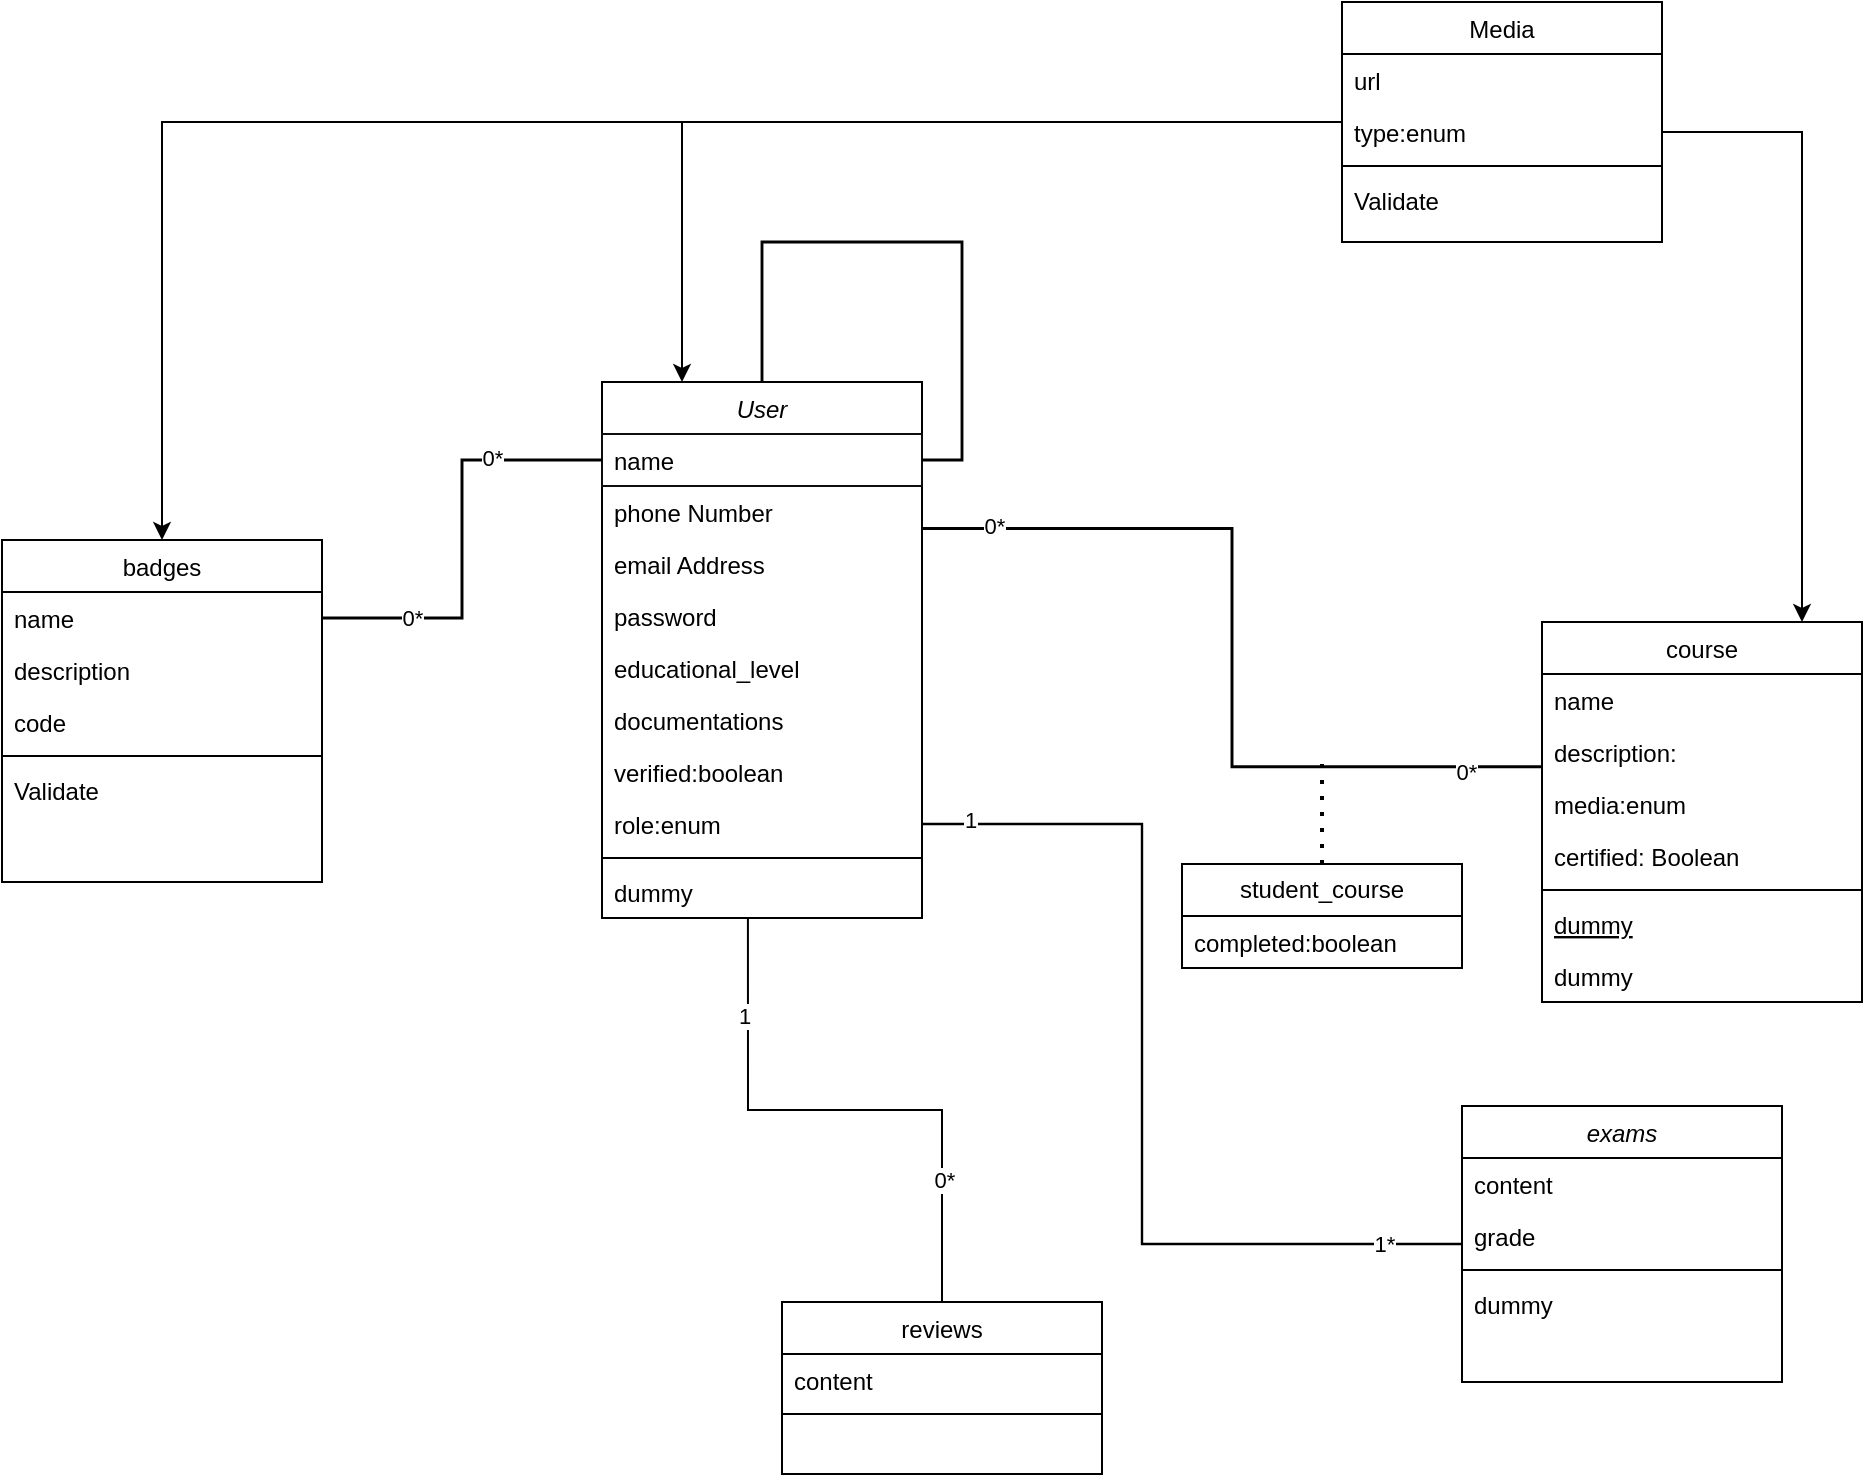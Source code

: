 <mxfile>
    <diagram id="3FNuMBxxDCrIpMWOPa4A" name="Page-1">
        <mxGraphModel dx="2010" dy="1225" grid="1" gridSize="10" guides="1" tooltips="1" connect="1" arrows="1" fold="1" page="0" pageScale="1" pageWidth="850" pageHeight="1100" background="#ffffff" math="0" shadow="0">
            <root>
                <mxCell id="0"/>
                <mxCell id="1" parent="0"/>
                <mxCell id="62" value="User" style="swimlane;fontStyle=2;align=center;verticalAlign=top;childLayout=stackLayout;horizontal=1;startSize=26;horizontalStack=0;resizeParent=1;resizeLast=0;collapsible=1;marginBottom=0;rounded=0;shadow=0;strokeWidth=1;strokeColor=#000000;" vertex="1" parent="1">
                    <mxGeometry x="60" y="-40" width="160" height="268" as="geometry">
                        <mxRectangle x="230" y="140" width="160" height="26" as="alternateBounds"/>
                    </mxGeometry>
                </mxCell>
                <mxCell id="64" value="name" style="text;align=left;verticalAlign=top;spacingLeft=4;spacingRight=4;overflow=hidden;rotatable=0;points=[[0,0.5],[1,0.5]];portConstraint=eastwest;strokeColor=#0D0D0D;" vertex="1" parent="62">
                    <mxGeometry y="26" width="160" height="26" as="geometry"/>
                </mxCell>
                <mxCell id="63" style="edgeStyle=orthogonalEdgeStyle;rounded=0;orthogonalLoop=1;jettySize=auto;html=1;exitX=1;exitY=0.5;exitDx=0;exitDy=0;entryX=0.5;entryY=0;entryDx=0;entryDy=0;shape=link;width=0.435;" edge="1" parent="62" source="64" target="62">
                    <mxGeometry relative="1" as="geometry">
                        <Array as="points">
                            <mxPoint x="180" y="39"/>
                            <mxPoint x="180" y="-70"/>
                            <mxPoint x="80" y="-70"/>
                        </Array>
                    </mxGeometry>
                </mxCell>
                <mxCell id="65" value="phone Number" style="text;align=left;verticalAlign=top;spacingLeft=4;spacingRight=4;overflow=hidden;rotatable=0;points=[[0,0.5],[1,0.5]];portConstraint=eastwest;rounded=0;shadow=0;html=0;" vertex="1" parent="62">
                    <mxGeometry y="52" width="160" height="26" as="geometry"/>
                </mxCell>
                <mxCell id="66" value="email Address" style="text;align=left;verticalAlign=top;spacingLeft=4;spacingRight=4;overflow=hidden;rotatable=0;points=[[0,0.5],[1,0.5]];portConstraint=eastwest;rounded=0;shadow=0;html=0;" vertex="1" parent="62">
                    <mxGeometry y="78" width="160" height="26" as="geometry"/>
                </mxCell>
                <mxCell id="67" value="password" style="text;align=left;verticalAlign=top;spacingLeft=4;spacingRight=4;overflow=hidden;rotatable=0;points=[[0,0.5],[1,0.5]];portConstraint=eastwest;rounded=0;shadow=0;html=0;" vertex="1" parent="62">
                    <mxGeometry y="104" width="160" height="26" as="geometry"/>
                </mxCell>
                <mxCell id="68" value="educational_level" style="text;align=left;verticalAlign=top;spacingLeft=4;spacingRight=4;overflow=hidden;rotatable=0;points=[[0,0.5],[1,0.5]];portConstraint=eastwest;rounded=0;shadow=0;html=0;" vertex="1" parent="62">
                    <mxGeometry y="130" width="160" height="26" as="geometry"/>
                </mxCell>
                <mxCell id="69" value="documentations" style="text;align=left;verticalAlign=top;spacingLeft=4;spacingRight=4;overflow=hidden;rotatable=0;points=[[0,0.5],[1,0.5]];portConstraint=eastwest;rounded=0;shadow=0;html=0;" vertex="1" parent="62">
                    <mxGeometry y="156" width="160" height="26" as="geometry"/>
                </mxCell>
                <mxCell id="70" value="verified:boolean" style="text;align=left;verticalAlign=top;spacingLeft=4;spacingRight=4;overflow=hidden;rotatable=0;points=[[0,0.5],[1,0.5]];portConstraint=eastwest;rounded=0;shadow=0;html=0;" vertex="1" parent="62">
                    <mxGeometry y="182" width="160" height="26" as="geometry"/>
                </mxCell>
                <mxCell id="71" value="role:enum" style="text;align=left;verticalAlign=top;spacingLeft=4;spacingRight=4;overflow=hidden;rotatable=0;points=[[0,0.5],[1,0.5]];portConstraint=eastwest;rounded=0;shadow=0;html=0;" vertex="1" parent="62">
                    <mxGeometry y="208" width="160" height="26" as="geometry"/>
                </mxCell>
                <mxCell id="72" value="" style="line;html=1;strokeWidth=1;align=left;verticalAlign=middle;spacingTop=-1;spacingLeft=3;spacingRight=3;rotatable=0;labelPosition=right;points=[];portConstraint=eastwest;" vertex="1" parent="62">
                    <mxGeometry y="234" width="160" height="8" as="geometry"/>
                </mxCell>
                <mxCell id="73" value="dummy" style="text;align=left;verticalAlign=top;spacingLeft=4;spacingRight=4;overflow=hidden;rotatable=0;points=[[0,0.5],[1,0.5]];portConstraint=eastwest;" vertex="1" parent="62">
                    <mxGeometry y="242" width="160" height="26" as="geometry"/>
                </mxCell>
                <mxCell id="74" value="course" style="swimlane;fontStyle=0;align=center;verticalAlign=top;childLayout=stackLayout;horizontal=1;startSize=26;horizontalStack=0;resizeParent=1;resizeLast=0;collapsible=1;marginBottom=0;rounded=0;shadow=0;strokeWidth=1;" vertex="1" parent="1">
                    <mxGeometry x="530" y="80" width="160" height="190" as="geometry">
                        <mxRectangle x="130" y="380" width="160" height="26" as="alternateBounds"/>
                    </mxGeometry>
                </mxCell>
                <mxCell id="75" value="name" style="text;align=left;verticalAlign=top;spacingLeft=4;spacingRight=4;overflow=hidden;rotatable=0;points=[[0,0.5],[1,0.5]];portConstraint=eastwest;" vertex="1" parent="74">
                    <mxGeometry y="26" width="160" height="26" as="geometry"/>
                </mxCell>
                <mxCell id="76" value="description:" style="text;align=left;verticalAlign=top;spacingLeft=4;spacingRight=4;overflow=hidden;rotatable=0;points=[[0,0.5],[1,0.5]];portConstraint=eastwest;" vertex="1" parent="74">
                    <mxGeometry y="52" width="160" height="26" as="geometry"/>
                </mxCell>
                <mxCell id="77" value="media:enum" style="text;align=left;verticalAlign=top;spacingLeft=4;spacingRight=4;overflow=hidden;rotatable=0;points=[[0,0.5],[1,0.5]];portConstraint=eastwest;rounded=0;shadow=0;html=0;" vertex="1" parent="74">
                    <mxGeometry y="78" width="160" height="26" as="geometry"/>
                </mxCell>
                <mxCell id="78" value="certified: Boolean " style="text;align=left;verticalAlign=top;spacingLeft=4;spacingRight=4;overflow=hidden;rotatable=0;points=[[0,0.5],[1,0.5]];portConstraint=eastwest;rounded=0;shadow=0;html=0;" vertex="1" parent="74">
                    <mxGeometry y="104" width="160" height="26" as="geometry"/>
                </mxCell>
                <mxCell id="79" value="" style="line;html=1;strokeWidth=1;align=left;verticalAlign=middle;spacingTop=-1;spacingLeft=3;spacingRight=3;rotatable=0;labelPosition=right;points=[];portConstraint=eastwest;" vertex="1" parent="74">
                    <mxGeometry y="130" width="160" height="8" as="geometry"/>
                </mxCell>
                <mxCell id="80" value="dummy" style="text;align=left;verticalAlign=top;spacingLeft=4;spacingRight=4;overflow=hidden;rotatable=0;points=[[0,0.5],[1,0.5]];portConstraint=eastwest;fontStyle=4" vertex="1" parent="74">
                    <mxGeometry y="138" width="160" height="26" as="geometry"/>
                </mxCell>
                <mxCell id="81" value="dummy" style="text;align=left;verticalAlign=top;spacingLeft=4;spacingRight=4;overflow=hidden;rotatable=0;points=[[0,0.5],[1,0.5]];portConstraint=eastwest;" vertex="1" parent="74">
                    <mxGeometry y="164" width="160" height="26" as="geometry"/>
                </mxCell>
                <mxCell id="82" value="reviews" style="swimlane;fontStyle=0;align=center;verticalAlign=top;childLayout=stackLayout;horizontal=1;startSize=26;horizontalStack=0;resizeParent=1;resizeLast=0;collapsible=1;marginBottom=0;rounded=0;shadow=0;strokeWidth=1;" vertex="1" parent="1">
                    <mxGeometry x="150" y="420" width="160" height="86" as="geometry">
                        <mxRectangle x="340" y="380" width="170" height="26" as="alternateBounds"/>
                    </mxGeometry>
                </mxCell>
                <mxCell id="83" value="content" style="text;align=left;verticalAlign=top;spacingLeft=4;spacingRight=4;overflow=hidden;rotatable=0;points=[[0,0.5],[1,0.5]];portConstraint=eastwest;" vertex="1" parent="82">
                    <mxGeometry y="26" width="160" height="26" as="geometry"/>
                </mxCell>
                <mxCell id="84" value="" style="line;html=1;strokeWidth=1;align=left;verticalAlign=middle;spacingTop=-1;spacingLeft=3;spacingRight=3;rotatable=0;labelPosition=right;points=[];portConstraint=eastwest;" vertex="1" parent="82">
                    <mxGeometry y="52" width="160" height="8" as="geometry"/>
                </mxCell>
                <mxCell id="85" value="badges" style="swimlane;fontStyle=0;align=center;verticalAlign=top;childLayout=stackLayout;horizontal=1;startSize=26;horizontalStack=0;resizeParent=1;resizeLast=0;collapsible=1;marginBottom=0;rounded=0;shadow=0;strokeWidth=1;" vertex="1" parent="1">
                    <mxGeometry x="-240" y="39" width="160" height="171" as="geometry">
                        <mxRectangle x="550" y="140" width="160" height="26" as="alternateBounds"/>
                    </mxGeometry>
                </mxCell>
                <mxCell id="86" value="name" style="text;align=left;verticalAlign=top;spacingLeft=4;spacingRight=4;overflow=hidden;rotatable=0;points=[[0,0.5],[1,0.5]];portConstraint=eastwest;" vertex="1" parent="85">
                    <mxGeometry y="26" width="160" height="26" as="geometry"/>
                </mxCell>
                <mxCell id="87" value="description" style="text;align=left;verticalAlign=top;spacingLeft=4;spacingRight=4;overflow=hidden;rotatable=0;points=[[0,0.5],[1,0.5]];portConstraint=eastwest;rounded=0;shadow=0;html=0;" vertex="1" parent="85">
                    <mxGeometry y="52" width="160" height="26" as="geometry"/>
                </mxCell>
                <mxCell id="88" value="code" style="text;align=left;verticalAlign=top;spacingLeft=4;spacingRight=4;overflow=hidden;rotatable=0;points=[[0,0.5],[1,0.5]];portConstraint=eastwest;rounded=0;shadow=0;html=0;" vertex="1" parent="85">
                    <mxGeometry y="78" width="160" height="26" as="geometry"/>
                </mxCell>
                <mxCell id="89" value="" style="line;html=1;strokeWidth=1;align=left;verticalAlign=middle;spacingTop=-1;spacingLeft=3;spacingRight=3;rotatable=0;labelPosition=right;points=[];portConstraint=eastwest;" vertex="1" parent="85">
                    <mxGeometry y="104" width="160" height="8" as="geometry"/>
                </mxCell>
                <mxCell id="90" value="Validate" style="text;align=left;verticalAlign=top;spacingLeft=4;spacingRight=4;overflow=hidden;rotatable=0;points=[[0,0.5],[1,0.5]];portConstraint=eastwest;" vertex="1" parent="85">
                    <mxGeometry y="112" width="160" height="26" as="geometry"/>
                </mxCell>
                <mxCell id="91" style="edgeStyle=elbowEdgeStyle;rounded=0;orthogonalLoop=1;jettySize=auto;html=1;entryX=1;entryY=0.5;entryDx=0;entryDy=0;shape=link;width=0.204;" edge="1" parent="1" source="94" target="71">
                    <mxGeometry relative="1" as="geometry">
                        <Array as="points">
                            <mxPoint x="330" y="300"/>
                        </Array>
                    </mxGeometry>
                </mxCell>
                <mxCell id="92" value="1*" style="edgeLabel;html=1;align=center;verticalAlign=middle;resizable=0;points=[];" connectable="0" vertex="1" parent="91">
                    <mxGeometry x="-0.837" relative="1" as="geometry">
                        <mxPoint as="offset"/>
                    </mxGeometry>
                </mxCell>
                <mxCell id="93" value="1" style="edgeLabel;html=1;align=center;verticalAlign=middle;resizable=0;points=[];" connectable="0" vertex="1" parent="91">
                    <mxGeometry x="0.903" y="-2" relative="1" as="geometry">
                        <mxPoint as="offset"/>
                    </mxGeometry>
                </mxCell>
                <mxCell id="94" value="exams" style="swimlane;fontStyle=2;align=center;verticalAlign=top;childLayout=stackLayout;horizontal=1;startSize=26;horizontalStack=0;resizeParent=1;resizeLast=0;collapsible=1;marginBottom=0;rounded=0;shadow=0;strokeWidth=1;" vertex="1" parent="1">
                    <mxGeometry x="490" y="322" width="160" height="138" as="geometry">
                        <mxRectangle x="230" y="140" width="160" height="26" as="alternateBounds"/>
                    </mxGeometry>
                </mxCell>
                <mxCell id="95" value="content" style="text;align=left;verticalAlign=top;spacingLeft=4;spacingRight=4;overflow=hidden;rotatable=0;points=[[0,0.5],[1,0.5]];portConstraint=eastwest;" vertex="1" parent="94">
                    <mxGeometry y="26" width="160" height="26" as="geometry"/>
                </mxCell>
                <mxCell id="96" value="grade" style="text;align=left;verticalAlign=top;spacingLeft=4;spacingRight=4;overflow=hidden;rotatable=0;points=[[0,0.5],[1,0.5]];portConstraint=eastwest;rounded=0;shadow=0;html=0;" vertex="1" parent="94">
                    <mxGeometry y="52" width="160" height="26" as="geometry"/>
                </mxCell>
                <mxCell id="97" value="" style="line;html=1;strokeWidth=1;align=left;verticalAlign=middle;spacingTop=-1;spacingLeft=3;spacingRight=3;rotatable=0;labelPosition=right;points=[];portConstraint=eastwest;" vertex="1" parent="94">
                    <mxGeometry y="78" width="160" height="8" as="geometry"/>
                </mxCell>
                <mxCell id="98" value="dummy" style="text;align=left;verticalAlign=top;spacingLeft=4;spacingRight=4;overflow=hidden;rotatable=0;points=[[0,0.5],[1,0.5]];portConstraint=eastwest;" vertex="1" parent="94">
                    <mxGeometry y="86" width="160" height="26" as="geometry"/>
                </mxCell>
                <mxCell id="99" style="edgeStyle=orthogonalEdgeStyle;rounded=0;orthogonalLoop=1;jettySize=auto;html=1;entryX=-0.003;entryY=0.783;entryDx=0;entryDy=0;shape=link;width=-0.476;exitX=0.997;exitY=0.818;exitDx=0;exitDy=0;exitPerimeter=0;entryPerimeter=0;" edge="1" parent="1" source="65" target="76">
                    <mxGeometry relative="1" as="geometry"/>
                </mxCell>
                <mxCell id="100" value="0*" style="edgeLabel;html=1;align=center;verticalAlign=middle;resizable=0;points=[];" connectable="0" vertex="1" parent="99">
                    <mxGeometry x="0.824" y="-2" relative="1" as="geometry">
                        <mxPoint as="offset"/>
                    </mxGeometry>
                </mxCell>
                <mxCell id="101" value="0*" style="edgeLabel;html=1;align=center;verticalAlign=middle;resizable=0;points=[];" connectable="0" vertex="1" parent="99">
                    <mxGeometry x="-0.83" y="2" relative="1" as="geometry">
                        <mxPoint as="offset"/>
                    </mxGeometry>
                </mxCell>
                <mxCell id="102" style="edgeStyle=orthogonalEdgeStyle;rounded=0;orthogonalLoop=1;jettySize=auto;html=1;exitX=0;exitY=0.5;exitDx=0;exitDy=0;entryX=1;entryY=0.5;entryDx=0;entryDy=0;shape=link;width=-0.476;" edge="1" parent="1" source="64" target="86">
                    <mxGeometry relative="1" as="geometry"/>
                </mxCell>
                <mxCell id="103" value="0*" style="edgeLabel;html=1;align=center;verticalAlign=middle;resizable=0;points=[];" connectable="0" vertex="1" parent="102">
                    <mxGeometry x="-0.492" y="-3" relative="1" as="geometry">
                        <mxPoint y="2" as="offset"/>
                    </mxGeometry>
                </mxCell>
                <mxCell id="104" value="0*" style="edgeLabel;html=1;align=center;verticalAlign=middle;resizable=0;points=[];" connectable="0" vertex="1" parent="102">
                    <mxGeometry x="0.589" y="-3" relative="1" as="geometry">
                        <mxPoint y="3" as="offset"/>
                    </mxGeometry>
                </mxCell>
                <mxCell id="105" value="student_course" style="swimlane;fontStyle=0;childLayout=stackLayout;horizontal=1;startSize=26;fillColor=none;horizontalStack=0;resizeParent=1;resizeParentMax=0;resizeLast=0;collapsible=1;marginBottom=0;whiteSpace=wrap;html=1;" vertex="1" parent="1">
                    <mxGeometry x="350" y="201" width="140" height="52" as="geometry"/>
                </mxCell>
                <mxCell id="106" value="completed:boolean" style="text;strokeColor=none;fillColor=none;align=left;verticalAlign=top;spacingLeft=4;spacingRight=4;overflow=hidden;rotatable=0;points=[[0,0.5],[1,0.5]];portConstraint=eastwest;whiteSpace=wrap;html=1;" vertex="1" parent="105">
                    <mxGeometry y="26" width="140" height="26" as="geometry"/>
                </mxCell>
                <mxCell id="107" value="" style="endArrow=none;dashed=1;html=1;dashPattern=1 3;strokeWidth=2;rounded=0;exitX=0.5;exitY=0;exitDx=0;exitDy=0;" edge="1" parent="1" source="105">
                    <mxGeometry width="50" height="50" relative="1" as="geometry">
                        <mxPoint x="390" y="170" as="sourcePoint"/>
                        <mxPoint x="420" y="150" as="targetPoint"/>
                    </mxGeometry>
                </mxCell>
                <mxCell id="108" style="edgeStyle=orthogonalEdgeStyle;rounded=0;orthogonalLoop=1;jettySize=auto;html=1;exitX=0.5;exitY=0;exitDx=0;exitDy=0;entryX=0.456;entryY=0.984;entryDx=0;entryDy=0;entryPerimeter=0;shape=link;width=0;" edge="1" parent="1" source="82" target="73">
                    <mxGeometry relative="1" as="geometry"/>
                </mxCell>
                <mxCell id="109" value="1" style="edgeLabel;html=1;align=center;verticalAlign=middle;resizable=0;points=[];" connectable="0" vertex="1" parent="108">
                    <mxGeometry x="0.662" y="2" relative="1" as="geometry">
                        <mxPoint as="offset"/>
                    </mxGeometry>
                </mxCell>
                <mxCell id="110" value="0*" style="edgeLabel;html=1;align=center;verticalAlign=middle;resizable=0;points=[];" connectable="0" vertex="1" parent="108">
                    <mxGeometry x="-0.577" y="-1" relative="1" as="geometry">
                        <mxPoint as="offset"/>
                    </mxGeometry>
                </mxCell>
                <mxCell id="111" style="edgeStyle=orthogonalEdgeStyle;rounded=0;orthogonalLoop=1;jettySize=auto;html=1;" edge="1" parent="1" source="113" target="85">
                    <mxGeometry relative="1" as="geometry"/>
                </mxCell>
                <mxCell id="112" style="edgeStyle=orthogonalEdgeStyle;rounded=0;orthogonalLoop=1;jettySize=auto;html=1;entryX=0.25;entryY=0;entryDx=0;entryDy=0;" edge="1" parent="1" source="113" target="62">
                    <mxGeometry relative="1" as="geometry"/>
                </mxCell>
                <mxCell id="113" value="Media" style="swimlane;fontStyle=0;align=center;verticalAlign=top;childLayout=stackLayout;horizontal=1;startSize=26;horizontalStack=0;resizeParent=1;resizeLast=0;collapsible=1;marginBottom=0;rounded=0;shadow=0;strokeWidth=1;" vertex="1" parent="1">
                    <mxGeometry x="430" y="-230" width="160" height="120" as="geometry">
                        <mxRectangle x="550" y="140" width="160" height="26" as="alternateBounds"/>
                    </mxGeometry>
                </mxCell>
                <mxCell id="114" value="url" style="text;align=left;verticalAlign=top;spacingLeft=4;spacingRight=4;overflow=hidden;rotatable=0;points=[[0,0.5],[1,0.5]];portConstraint=eastwest;" vertex="1" parent="113">
                    <mxGeometry y="26" width="160" height="26" as="geometry"/>
                </mxCell>
                <mxCell id="115" value="type:enum" style="text;align=left;verticalAlign=top;spacingLeft=4;spacingRight=4;overflow=hidden;rotatable=0;points=[[0,0.5],[1,0.5]];portConstraint=eastwest;rounded=0;shadow=0;html=0;" vertex="1" parent="113">
                    <mxGeometry y="52" width="160" height="26" as="geometry"/>
                </mxCell>
                <mxCell id="116" value="" style="line;html=1;strokeWidth=1;align=left;verticalAlign=middle;spacingTop=-1;spacingLeft=3;spacingRight=3;rotatable=0;labelPosition=right;points=[];portConstraint=eastwest;" vertex="1" parent="113">
                    <mxGeometry y="78" width="160" height="8" as="geometry"/>
                </mxCell>
                <mxCell id="117" value="Validate" style="text;align=left;verticalAlign=top;spacingLeft=4;spacingRight=4;overflow=hidden;rotatable=0;points=[[0,0.5],[1,0.5]];portConstraint=eastwest;" vertex="1" parent="113">
                    <mxGeometry y="86" width="160" height="26" as="geometry"/>
                </mxCell>
                <mxCell id="118" style="edgeStyle=elbowEdgeStyle;rounded=0;orthogonalLoop=1;jettySize=auto;html=1;" edge="1" parent="1" source="115">
                    <mxGeometry relative="1" as="geometry">
                        <mxPoint x="660" y="80" as="targetPoint"/>
                        <Array as="points">
                            <mxPoint x="660" y="-40"/>
                        </Array>
                    </mxGeometry>
                </mxCell>
            </root>
        </mxGraphModel>
    </diagram>
</mxfile>
